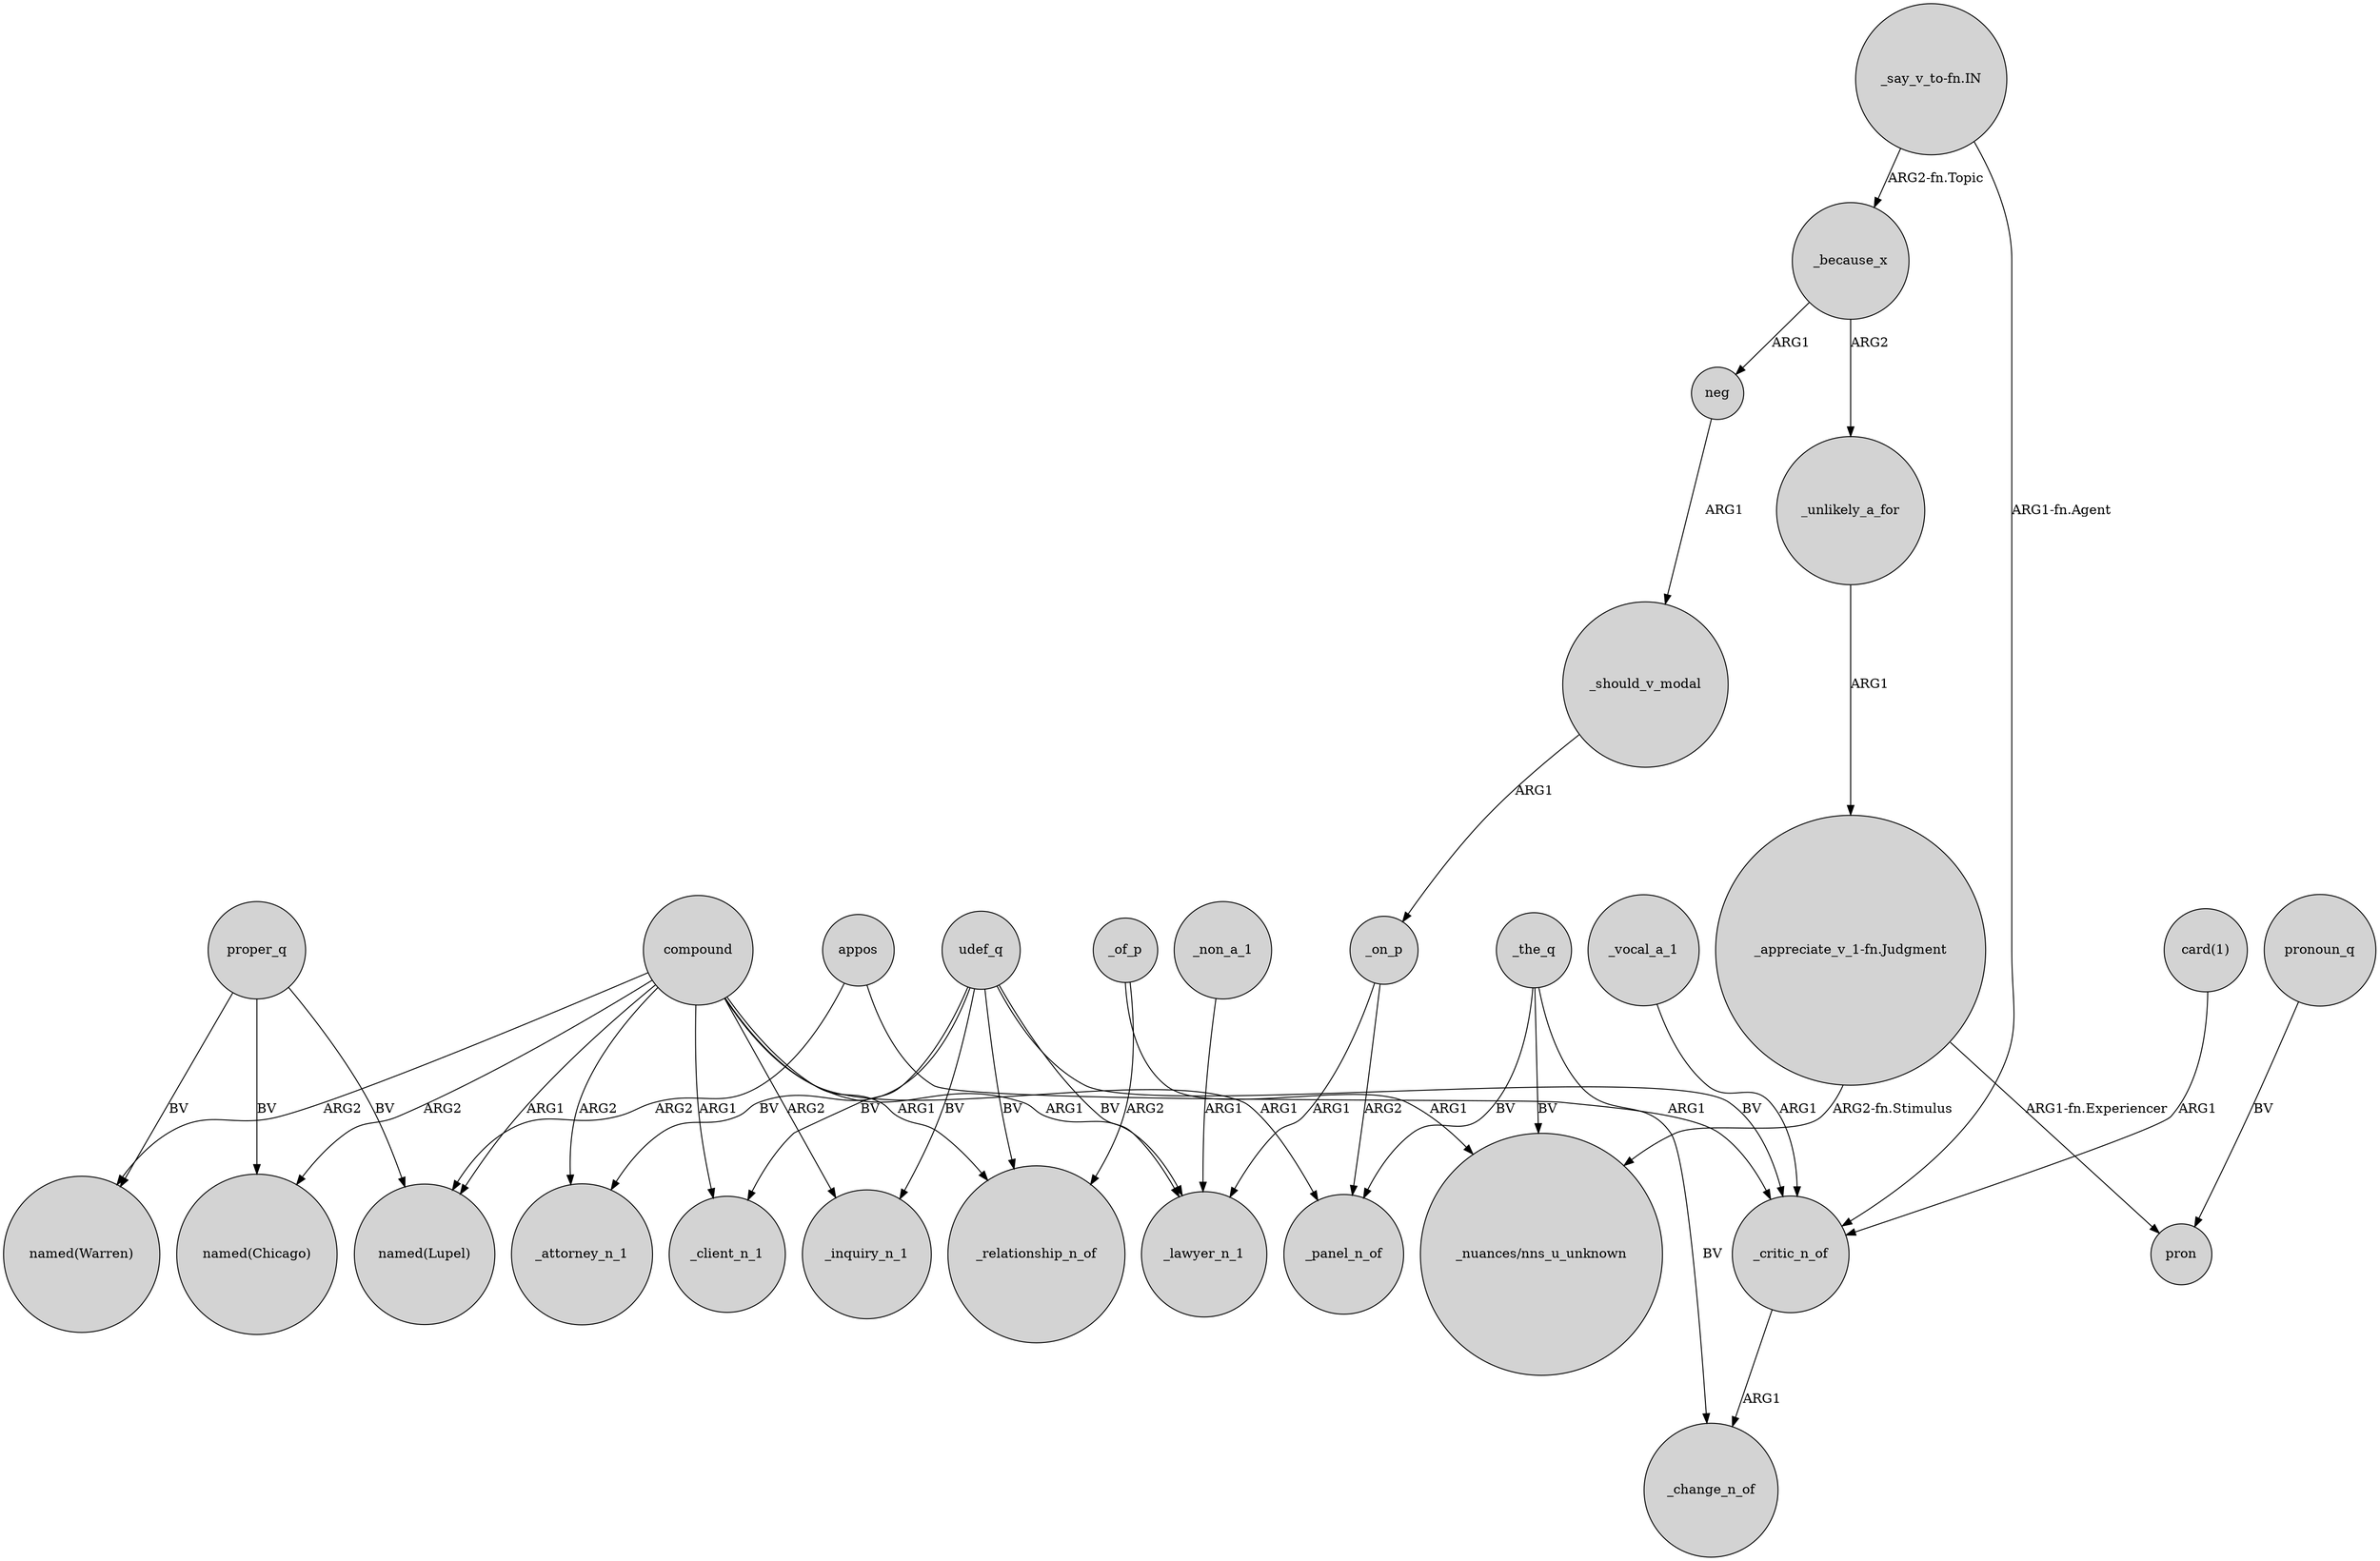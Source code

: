 digraph {
	node [shape=circle style=filled]
	compound -> "named(Warren)" [label=ARG2]
	compound -> _inquiry_n_1 [label=ARG2]
	"card(1)" -> _critic_n_of [label=ARG1]
	compound -> _lawyer_n_1 [label=ARG1]
	neg -> _should_v_modal [label=ARG1]
	_of_p -> "_nuances/nns_u_unknown" [label=ARG1]
	compound -> _client_n_1 [label=ARG1]
	udef_q -> _inquiry_n_1 [label=BV]
	appos -> "named(Lupel)" [label=ARG2]
	_the_q -> "_nuances/nns_u_unknown" [label=BV]
	udef_q -> _critic_n_of [label=BV]
	compound -> "named(Lupel)" [label=ARG1]
	_critic_n_of -> _change_n_of [label=ARG1]
	appos -> _critic_n_of [label=ARG1]
	_of_p -> _relationship_n_of [label=ARG2]
	compound -> _attorney_n_1 [label=ARG2]
	compound -> "named(Chicago)" [label=ARG2]
	"_say_v_to-fn.IN" -> _critic_n_of [label="ARG1-fn.Agent"]
	_because_x -> _unlikely_a_for [label=ARG2]
	_on_p -> _lawyer_n_1 [label=ARG1]
	"_say_v_to-fn.IN" -> _because_x [label="ARG2-fn.Topic"]
	compound -> _panel_n_of [label=ARG1]
	compound -> _relationship_n_of [label=ARG1]
	_non_a_1 -> _lawyer_n_1 [label=ARG1]
	pronoun_q -> pron [label=BV]
	udef_q -> _attorney_n_1 [label=BV]
	_the_q -> _panel_n_of [label=BV]
	udef_q -> _lawyer_n_1 [label=BV]
	udef_q -> _relationship_n_of [label=BV]
	udef_q -> _client_n_1 [label=BV]
	proper_q -> "named(Lupel)" [label=BV]
	_on_p -> _panel_n_of [label=ARG2]
	_vocal_a_1 -> _critic_n_of [label=ARG1]
	_the_q -> _change_n_of [label=BV]
	_should_v_modal -> _on_p [label=ARG1]
	_because_x -> neg [label=ARG1]
	"_appreciate_v_1-fn.Judgment" -> "_nuances/nns_u_unknown" [label="ARG2-fn.Stimulus"]
	_unlikely_a_for -> "_appreciate_v_1-fn.Judgment" [label=ARG1]
	proper_q -> "named(Chicago)" [label=BV]
	proper_q -> "named(Warren)" [label=BV]
	"_appreciate_v_1-fn.Judgment" -> pron [label="ARG1-fn.Experiencer"]
}
